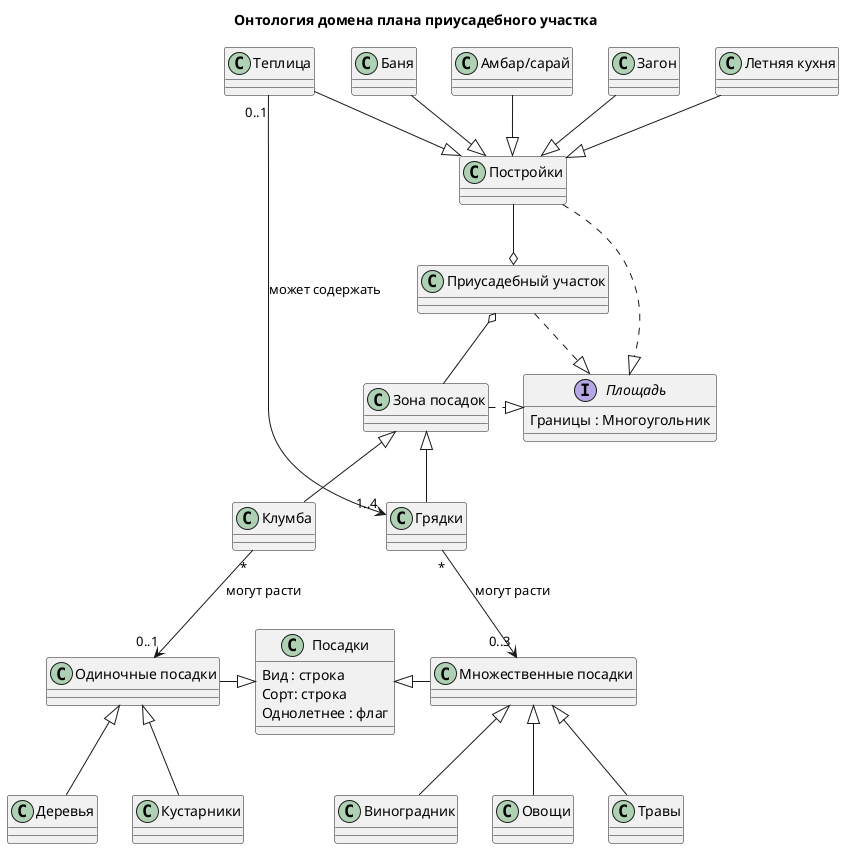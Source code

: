 @startuml

title Онтология домена плана приусадебного участка

interface "Площадь" as Area {
    Границы : Многоугольник
}

class "Приусадебный участок" as Farm
class "Постройки" as Buildings
class "Амбар/сарай" as Shed
class "Баня" as Bath
class "Летняя кухня" as Kitchen
class "Теплица" as GreenHouse
class "Загон" as Corral


Buildings <|-u- Shed
Buildings <|-u- Bath
Buildings <|-u- Kitchen
Buildings <|-u- GreenHouse
Buildings <|-u- Corral

class "Зона посадок" as Zone

class "Грядки" as SeedBed
class "Клумба" as Bed

Zone .r.|> Area
Buildings .r.|> Area
Farm .r.|> Area

Bed -u-|> Zone
SeedBed -u-|> Zone
class "Посадки" as Plants {
    Вид : строка
    Сорт: строка
    Однолетнее : флаг
}

class "Одиночные посадки" as SinglePlants
class "Множественные посадки" as MultiplePlants

SinglePlants -r-|> Plants
MultiplePlants -l-|> Plants


class "Деревья" as Tree
class "Кустарники" as Shrubs
class "Виноградник" as Grape
class "Овощи" as Vegetables
class "Травы" as Grass

SinglePlants <|-- Tree
SinglePlants <|-- Shrubs
MultiplePlants <|-- Grape
MultiplePlants <|-- Vegetables
MultiplePlants <|-- Grass

Farm o-u- Buildings
Farm o-- Zone

GreenHouse "0..1"--->"1..4" SeedBed : может содержать

Bed "*" -->"0..1" SinglePlants : могут расти
SeedBed "*" --> "0..3" MultiplePlants : могут расти



@enduml